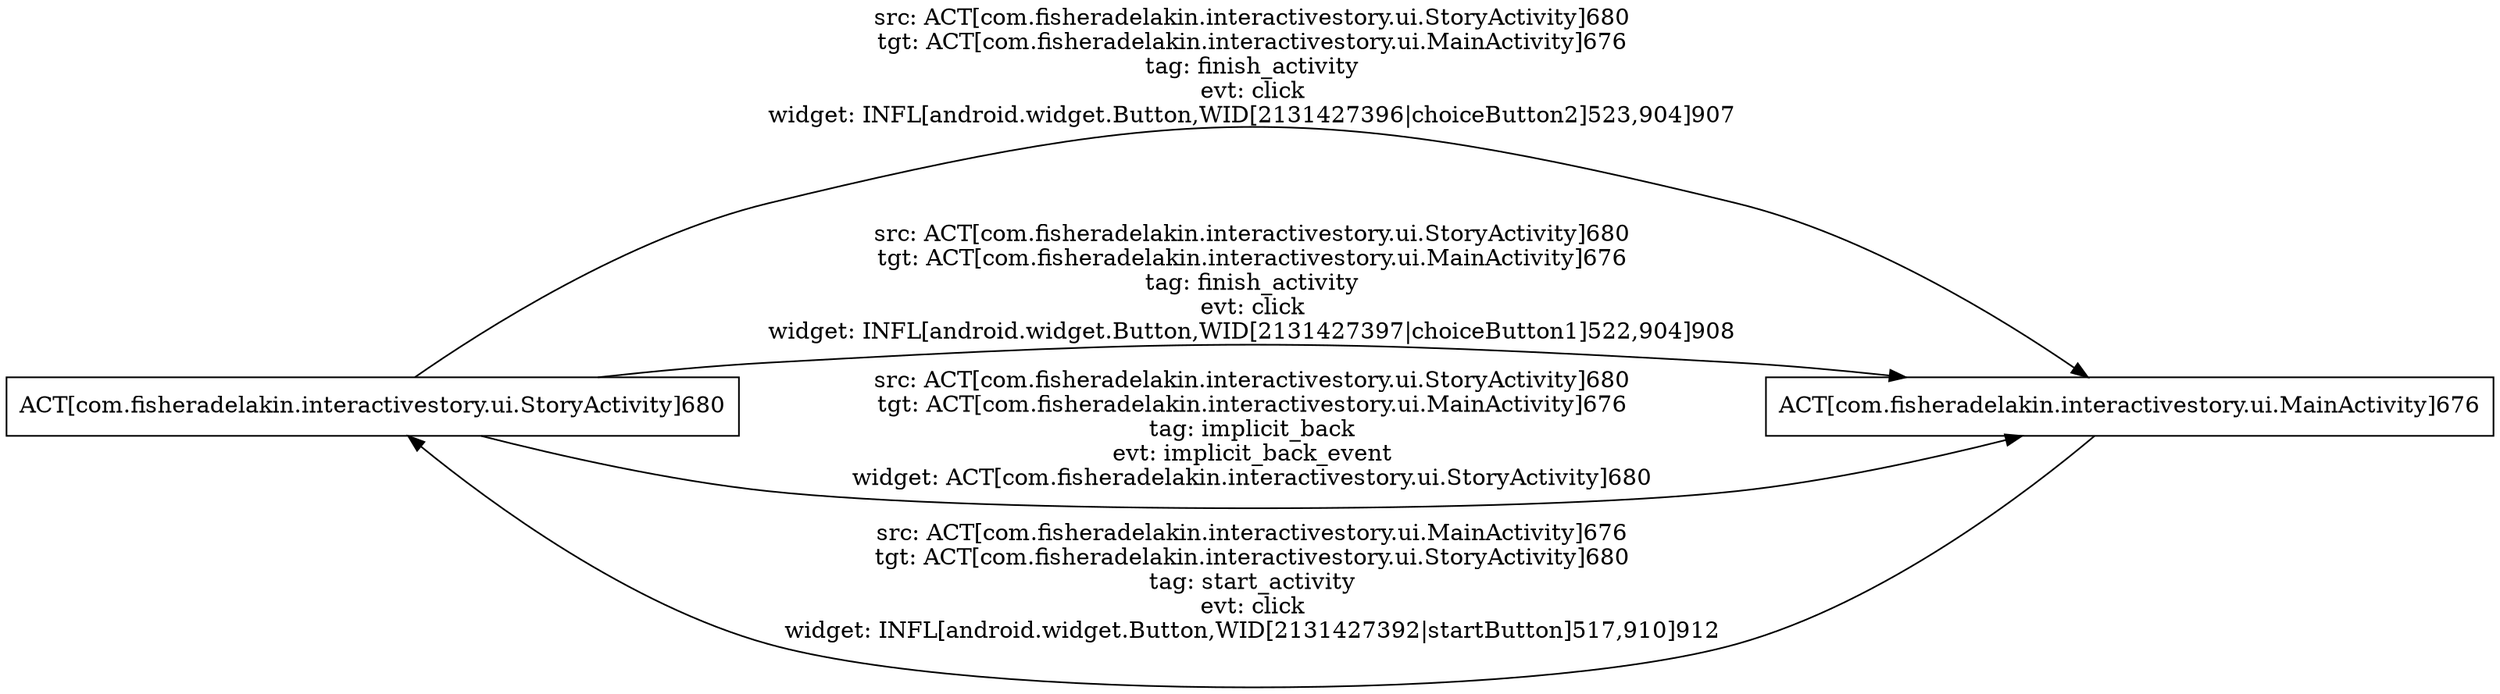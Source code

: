 digraph G {
 rankdir=LR;
 node[shape=box];
 n2 [label="ACT[com.fisheradelakin.interactivestory.ui.StoryActivity]680"];
 n1 [label="ACT[com.fisheradelakin.interactivestory.ui.MainActivity]676"];
 n1 -> n2 [label="src: ACT[com.fisheradelakin.interactivestory.ui.MainActivity]676\ntgt: ACT[com.fisheradelakin.interactivestory.ui.StoryActivity]680\ntag: start_activity\nevt: click\nwidget: INFL[android.widget.Button,WID[2131427392|startButton]517,910]912\n"];
 n2 -> n1 [label="src: ACT[com.fisheradelakin.interactivestory.ui.StoryActivity]680\ntgt: ACT[com.fisheradelakin.interactivestory.ui.MainActivity]676\ntag: finish_activity\nevt: click\nwidget: INFL[android.widget.Button,WID[2131427396|choiceButton2]523,904]907\n"];
 n2 -> n1 [label="src: ACT[com.fisheradelakin.interactivestory.ui.StoryActivity]680\ntgt: ACT[com.fisheradelakin.interactivestory.ui.MainActivity]676\ntag: finish_activity\nevt: click\nwidget: INFL[android.widget.Button,WID[2131427397|choiceButton1]522,904]908\n"];
 n2 -> n1 [label="src: ACT[com.fisheradelakin.interactivestory.ui.StoryActivity]680\ntgt: ACT[com.fisheradelakin.interactivestory.ui.MainActivity]676\ntag: implicit_back\nevt: implicit_back_event\nwidget: ACT[com.fisheradelakin.interactivestory.ui.StoryActivity]680\n"];
}